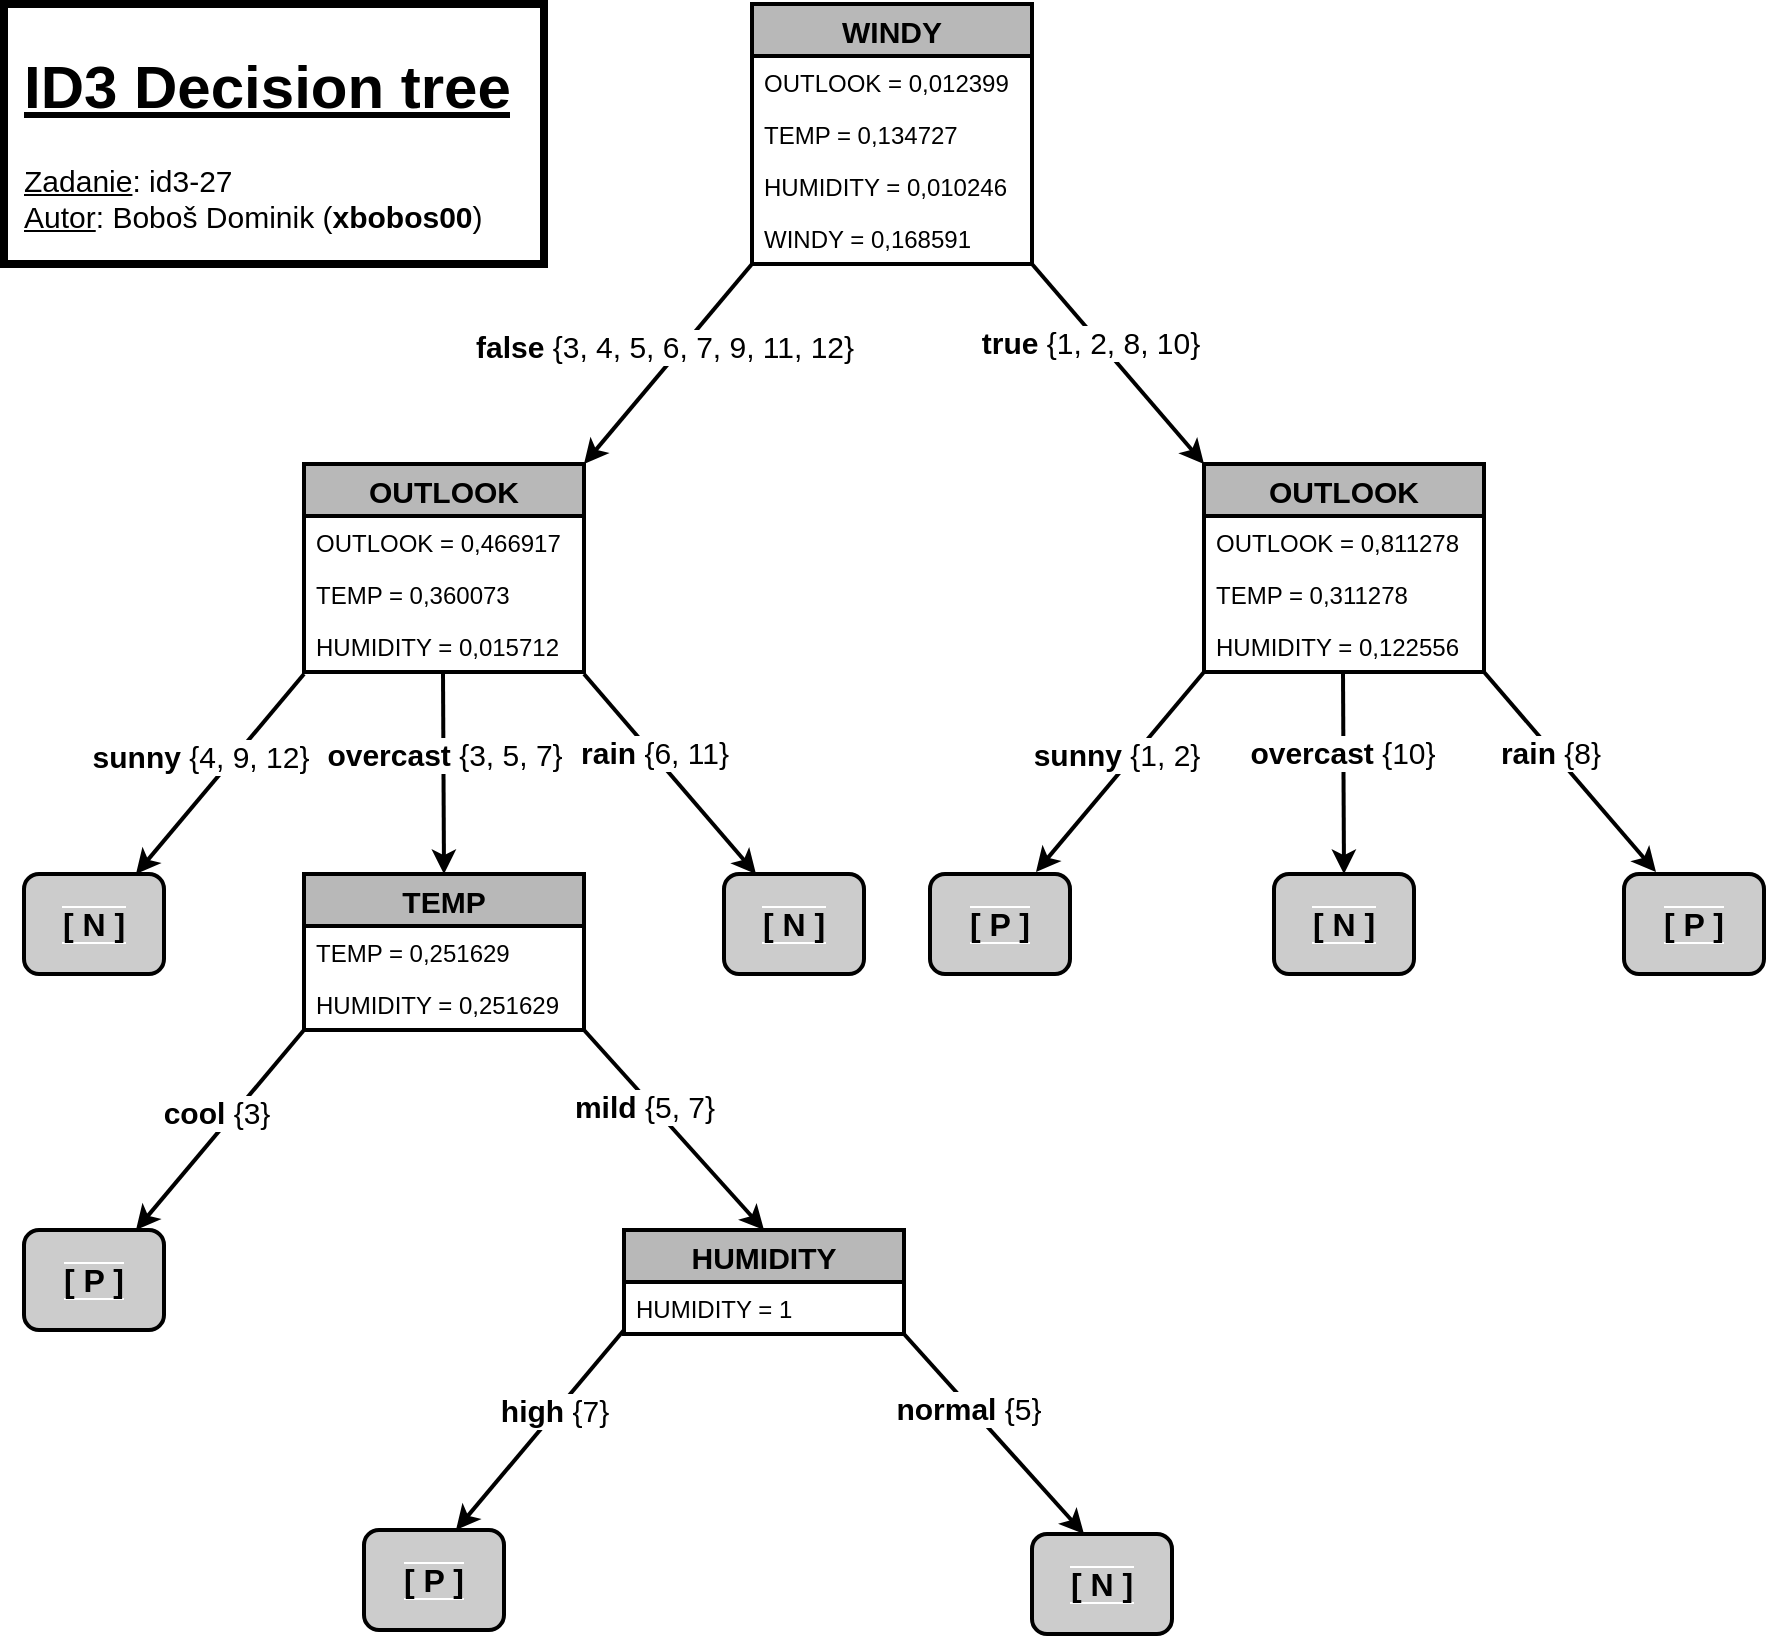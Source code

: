 <mxfile version="12.9.11" type="device"><diagram id="saJUI0bWkRs7BqvCl_Kq" name="Page-1"><mxGraphModel dx="1021" dy="473" grid="1" gridSize="10" guides="1" tooltips="1" connect="1" arrows="1" fold="1" page="1" pageScale="1" pageWidth="1169" pageHeight="827" math="0" shadow="0"><root><mxCell id="0"/><mxCell id="1" parent="0"/><mxCell id="RsrmFRipYjE5MCLEPCvS-1" value="WINDY" style="swimlane;fontStyle=1;childLayout=stackLayout;horizontal=1;startSize=26;fillColor=#B8B8B8;horizontalStack=0;resizeParent=1;resizeParentMax=0;resizeLast=0;collapsible=1;marginBottom=0;fontSize=15;labelBackgroundColor=none;labelBorderColor=none;strokeWidth=2;glass=0;swimlaneFillColor=none;" vertex="1" parent="1"><mxGeometry x="504" y="10" width="140" height="130" as="geometry"/></mxCell><mxCell id="RsrmFRipYjE5MCLEPCvS-2" value="OUTLOOK = 0,012399" style="text;strokeColor=none;fillColor=none;align=left;verticalAlign=top;spacingLeft=4;spacingRight=4;overflow=hidden;rotatable=0;points=[[0,0.5],[1,0.5]];portConstraint=eastwest;" vertex="1" parent="RsrmFRipYjE5MCLEPCvS-1"><mxGeometry y="26" width="140" height="26" as="geometry"/></mxCell><mxCell id="RsrmFRipYjE5MCLEPCvS-3" value="TEMP = 0,134727" style="text;strokeColor=none;fillColor=none;align=left;verticalAlign=top;spacingLeft=4;spacingRight=4;overflow=hidden;rotatable=0;points=[[0,0.5],[1,0.5]];portConstraint=eastwest;" vertex="1" parent="RsrmFRipYjE5MCLEPCvS-1"><mxGeometry y="52" width="140" height="26" as="geometry"/></mxCell><mxCell id="RsrmFRipYjE5MCLEPCvS-4" value="HUMIDITY = 0,010246" style="text;strokeColor=none;fillColor=none;align=left;verticalAlign=top;spacingLeft=4;spacingRight=4;overflow=hidden;rotatable=0;points=[[0,0.5],[1,0.5]];portConstraint=eastwest;" vertex="1" parent="RsrmFRipYjE5MCLEPCvS-1"><mxGeometry y="78" width="140" height="26" as="geometry"/></mxCell><mxCell id="RsrmFRipYjE5MCLEPCvS-5" value="WINDY = 0,168591" style="text;strokeColor=none;fillColor=none;align=left;verticalAlign=top;spacingLeft=4;spacingRight=4;overflow=hidden;rotatable=0;points=[[0,0.5],[1,0.5]];portConstraint=eastwest;" vertex="1" parent="RsrmFRipYjE5MCLEPCvS-1"><mxGeometry y="104" width="140" height="26" as="geometry"/></mxCell><mxCell id="RsrmFRipYjE5MCLEPCvS-9" value="" style="endArrow=classic;html=1;fontSize=15;endFill=1;strokeWidth=2;" edge="1" parent="1"><mxGeometry width="50" height="50" relative="1" as="geometry"><mxPoint x="644" y="140" as="sourcePoint"/><mxPoint x="730" y="240" as="targetPoint"/></mxGeometry></mxCell><mxCell id="RsrmFRipYjE5MCLEPCvS-11" value="" style="endArrow=classic;html=1;fontSize=15;entryX=1;entryY=0;entryDx=0;entryDy=0;strokeWidth=2;" edge="1" parent="1" target="RsrmFRipYjE5MCLEPCvS-17"><mxGeometry width="50" height="50" relative="1" as="geometry"><mxPoint x="504" y="140" as="sourcePoint"/><mxPoint x="414" y="240" as="targetPoint"/></mxGeometry></mxCell><mxCell id="RsrmFRipYjE5MCLEPCvS-22" value="&lt;b&gt;false &lt;/b&gt;{3, 4, 5, 6, 7, 9, 11, 12}" style="edgeLabel;html=1;align=center;verticalAlign=middle;resizable=0;points=[];fontSize=15;labelBorderColor=none;labelBackgroundColor=#FFFFFF;" vertex="1" connectable="0" parent="RsrmFRipYjE5MCLEPCvS-11"><mxGeometry x="-0.198" y="6" relative="1" as="geometry"><mxPoint x="-15.15" y="-3.68" as="offset"/></mxGeometry></mxCell><mxCell id="RsrmFRipYjE5MCLEPCvS-12" value="OUTLOOK" style="swimlane;fontStyle=1;childLayout=stackLayout;horizontal=1;startSize=26;fillColor=#B8B8B8;horizontalStack=0;resizeParent=1;resizeParentMax=0;resizeLast=0;collapsible=1;marginBottom=0;fontSize=15;labelBackgroundColor=none;labelBorderColor=none;strokeWidth=2;glass=0;swimlaneFillColor=none;" vertex="1" parent="1"><mxGeometry x="730" y="240" width="140" height="104" as="geometry"/></mxCell><mxCell id="RsrmFRipYjE5MCLEPCvS-13" value="OUTLOOK = 0,811278" style="text;strokeColor=none;fillColor=none;align=left;verticalAlign=top;spacingLeft=4;spacingRight=4;overflow=hidden;rotatable=0;points=[[0,0.5],[1,0.5]];portConstraint=eastwest;" vertex="1" parent="RsrmFRipYjE5MCLEPCvS-12"><mxGeometry y="26" width="140" height="26" as="geometry"/></mxCell><mxCell id="RsrmFRipYjE5MCLEPCvS-14" value="TEMP = 0,311278" style="text;strokeColor=none;fillColor=none;align=left;verticalAlign=top;spacingLeft=4;spacingRight=4;overflow=hidden;rotatable=0;points=[[0,0.5],[1,0.5]];portConstraint=eastwest;" vertex="1" parent="RsrmFRipYjE5MCLEPCvS-12"><mxGeometry y="52" width="140" height="26" as="geometry"/></mxCell><mxCell id="RsrmFRipYjE5MCLEPCvS-15" value="HUMIDITY = 0,122556" style="text;strokeColor=none;fillColor=none;align=left;verticalAlign=top;spacingLeft=4;spacingRight=4;overflow=hidden;rotatable=0;points=[[0,0.5],[1,0.5]];portConstraint=eastwest;" vertex="1" parent="RsrmFRipYjE5MCLEPCvS-12"><mxGeometry y="78" width="140" height="26" as="geometry"/></mxCell><mxCell id="RsrmFRipYjE5MCLEPCvS-17" value="OUTLOOK" style="swimlane;fontStyle=1;childLayout=stackLayout;horizontal=1;startSize=26;fillColor=#B8B8B8;horizontalStack=0;resizeParent=1;resizeParentMax=0;resizeLast=0;collapsible=1;marginBottom=0;fontSize=15;labelBackgroundColor=none;labelBorderColor=none;strokeWidth=2;glass=0;swimlaneFillColor=none;" vertex="1" parent="1"><mxGeometry x="280" y="240" width="140" height="104" as="geometry"/></mxCell><mxCell id="RsrmFRipYjE5MCLEPCvS-18" value="OUTLOOK = 0,466917" style="text;strokeColor=none;fillColor=none;align=left;verticalAlign=top;spacingLeft=4;spacingRight=4;overflow=hidden;rotatable=0;points=[[0,0.5],[1,0.5]];portConstraint=eastwest;" vertex="1" parent="RsrmFRipYjE5MCLEPCvS-17"><mxGeometry y="26" width="140" height="26" as="geometry"/></mxCell><mxCell id="RsrmFRipYjE5MCLEPCvS-19" value="TEMP = 0,360073" style="text;strokeColor=none;fillColor=none;align=left;verticalAlign=top;spacingLeft=4;spacingRight=4;overflow=hidden;rotatable=0;points=[[0,0.5],[1,0.5]];portConstraint=eastwest;" vertex="1" parent="RsrmFRipYjE5MCLEPCvS-17"><mxGeometry y="52" width="140" height="26" as="geometry"/></mxCell><mxCell id="RsrmFRipYjE5MCLEPCvS-20" value="HUMIDITY = 0,015712" style="text;strokeColor=none;fillColor=none;align=left;verticalAlign=top;spacingLeft=4;spacingRight=4;overflow=hidden;rotatable=0;points=[[0,0.5],[1,0.5]];portConstraint=eastwest;" vertex="1" parent="RsrmFRipYjE5MCLEPCvS-17"><mxGeometry y="78" width="140" height="26" as="geometry"/></mxCell><mxCell id="RsrmFRipYjE5MCLEPCvS-23" value="&lt;b&gt;true&amp;nbsp;&lt;/b&gt;{1, 2, 8, 10}" style="edgeLabel;html=1;align=center;verticalAlign=middle;resizable=0;points=[];fontSize=15;labelBorderColor=none;labelBackgroundColor=#FFFFFF;" vertex="1" connectable="0" parent="1"><mxGeometry x="687.998" y="181.996" as="geometry"><mxPoint x="-15.15" y="-3.68" as="offset"/></mxGeometry></mxCell><mxCell id="RsrmFRipYjE5MCLEPCvS-24" value="" style="endArrow=classic;html=1;fontSize=15;endFill=1;strokeWidth=2;" edge="1" parent="1"><mxGeometry width="50" height="50" relative="1" as="geometry"><mxPoint x="870" y="344" as="sourcePoint"/><mxPoint x="956" y="444" as="targetPoint"/></mxGeometry></mxCell><mxCell id="RsrmFRipYjE5MCLEPCvS-25" value="" style="endArrow=classic;html=1;fontSize=15;strokeWidth=2;" edge="1" parent="1"><mxGeometry width="50" height="50" relative="1" as="geometry"><mxPoint x="730" y="344" as="sourcePoint"/><mxPoint x="646" y="444" as="targetPoint"/></mxGeometry></mxCell><mxCell id="RsrmFRipYjE5MCLEPCvS-26" value="&lt;b&gt;sunny&amp;nbsp;&lt;/b&gt;{1, 2}" style="edgeLabel;html=1;align=center;verticalAlign=middle;resizable=0;points=[];fontSize=15;labelBorderColor=none;labelBackgroundColor=#FFFFFF;" vertex="1" connectable="0" parent="RsrmFRipYjE5MCLEPCvS-25"><mxGeometry x="-0.198" y="6" relative="1" as="geometry"><mxPoint x="-15.15" y="-3.68" as="offset"/></mxGeometry></mxCell><mxCell id="RsrmFRipYjE5MCLEPCvS-28" value="&lt;b&gt;rain&amp;nbsp;&lt;/b&gt;{8}" style="edgeLabel;html=1;align=center;verticalAlign=middle;resizable=0;points=[];fontSize=15;labelBorderColor=none;labelBackgroundColor=#FFFFFF;" vertex="1" connectable="0" parent="1"><mxGeometry x="917.998" y="386.996" as="geometry"><mxPoint x="-15.15" y="-3.68" as="offset"/></mxGeometry></mxCell><mxCell id="RsrmFRipYjE5MCLEPCvS-29" value="" style="endArrow=classic;html=1;fontSize=15;strokeWidth=2;entryX=0.5;entryY=0;entryDx=0;entryDy=0;" edge="1" parent="1" target="RsrmFRipYjE5MCLEPCvS-33"><mxGeometry width="50" height="50" relative="1" as="geometry"><mxPoint x="799.5" y="344" as="sourcePoint"/><mxPoint x="800" y="420" as="targetPoint"/></mxGeometry></mxCell><mxCell id="RsrmFRipYjE5MCLEPCvS-30" value="&lt;b&gt;overcast&amp;nbsp;&lt;/b&gt;{10}" style="edgeLabel;html=1;align=center;verticalAlign=middle;resizable=0;points=[];fontSize=15;labelBorderColor=none;labelBackgroundColor=#FFFFFF;" vertex="1" connectable="0" parent="RsrmFRipYjE5MCLEPCvS-29"><mxGeometry x="-0.198" y="6" relative="1" as="geometry"><mxPoint x="-6.5" y="-1" as="offset"/></mxGeometry></mxCell><mxCell id="RsrmFRipYjE5MCLEPCvS-31" value="&lt;span style=&quot;background-color: rgb(204 , 204 , 204)&quot;&gt;&lt;font style=&quot;font-size: 16px&quot;&gt;&lt;b&gt;[ P ]&lt;/b&gt;&lt;/font&gt;&lt;/span&gt;" style="rounded=1;whiteSpace=wrap;html=1;glass=0;labelBackgroundColor=#FFFFFF;strokeWidth=2;fillColor=#CCCCCC;fontSize=15;" vertex="1" parent="1"><mxGeometry x="593" y="445" width="70" height="50" as="geometry"/></mxCell><mxCell id="RsrmFRipYjE5MCLEPCvS-32" value="&lt;span style=&quot;background-color: rgb(204 , 204 , 204)&quot;&gt;&lt;font style=&quot;font-size: 16px&quot;&gt;&lt;b&gt;[ P ]&lt;/b&gt;&lt;/font&gt;&lt;/span&gt;" style="rounded=1;whiteSpace=wrap;html=1;glass=0;labelBackgroundColor=#FFFFFF;strokeWidth=2;fillColor=#CCCCCC;fontSize=15;" vertex="1" parent="1"><mxGeometry x="940" y="445" width="70" height="50" as="geometry"/></mxCell><mxCell id="RsrmFRipYjE5MCLEPCvS-33" value="&lt;span style=&quot;background-color: rgb(204 , 204 , 204)&quot;&gt;&lt;font style=&quot;font-size: 16px&quot;&gt;&lt;b&gt;[ N ]&lt;/b&gt;&lt;/font&gt;&lt;/span&gt;" style="rounded=1;whiteSpace=wrap;html=1;glass=0;labelBackgroundColor=#FFFFFF;strokeWidth=2;fillColor=#CCCCCC;fontSize=15;" vertex="1" parent="1"><mxGeometry x="765" y="445" width="70" height="50" as="geometry"/></mxCell><mxCell id="RsrmFRipYjE5MCLEPCvS-34" value="" style="endArrow=classic;html=1;fontSize=15;strokeWidth=2;" edge="1" parent="1"><mxGeometry width="50" height="50" relative="1" as="geometry"><mxPoint x="280" y="345" as="sourcePoint"/><mxPoint x="196" y="445" as="targetPoint"/></mxGeometry></mxCell><mxCell id="RsrmFRipYjE5MCLEPCvS-35" value="&lt;b&gt;sunny&amp;nbsp;&lt;/b&gt;{4, 9, 12}" style="edgeLabel;html=1;align=center;verticalAlign=middle;resizable=0;points=[];fontSize=15;labelBorderColor=none;labelBackgroundColor=#FFFFFF;" vertex="1" connectable="0" parent="RsrmFRipYjE5MCLEPCvS-34"><mxGeometry x="-0.198" y="6" relative="1" as="geometry"><mxPoint x="-23.15" y="-3.68" as="offset"/></mxGeometry></mxCell><mxCell id="RsrmFRipYjE5MCLEPCvS-36" value="&lt;span style=&quot;background-color: rgb(204 , 204 , 204)&quot;&gt;&lt;font style=&quot;font-size: 16px&quot;&gt;&lt;b&gt;[ N ]&lt;/b&gt;&lt;/font&gt;&lt;/span&gt;" style="rounded=1;whiteSpace=wrap;html=1;glass=0;labelBackgroundColor=#FFFFFF;strokeWidth=2;fillColor=#CCCCCC;fontSize=15;" vertex="1" parent="1"><mxGeometry x="140" y="445" width="70" height="50" as="geometry"/></mxCell><mxCell id="RsrmFRipYjE5MCLEPCvS-37" value="" style="endArrow=classic;html=1;fontSize=15;endFill=1;strokeWidth=2;" edge="1" parent="1"><mxGeometry width="50" height="50" relative="1" as="geometry"><mxPoint x="420" y="345" as="sourcePoint"/><mxPoint x="506" y="445" as="targetPoint"/></mxGeometry></mxCell><mxCell id="RsrmFRipYjE5MCLEPCvS-39" value="&lt;b&gt;rain&amp;nbsp;&lt;/b&gt;{6, 11}" style="edgeLabel;html=1;align=center;verticalAlign=middle;resizable=0;points=[];fontSize=15;labelBorderColor=none;labelBackgroundColor=#FFFFFF;" vertex="1" connectable="0" parent="1"><mxGeometry x="469.998" y="386.996" as="geometry"><mxPoint x="-15.15" y="-3.68" as="offset"/></mxGeometry></mxCell><mxCell id="RsrmFRipYjE5MCLEPCvS-40" value="" style="endArrow=classic;html=1;fontSize=15;strokeWidth=2;entryX=0.5;entryY=0;entryDx=0;entryDy=0;" edge="1" parent="1"><mxGeometry width="50" height="50" relative="1" as="geometry"><mxPoint x="349.5" y="344" as="sourcePoint"/><mxPoint x="350" y="445" as="targetPoint"/></mxGeometry></mxCell><mxCell id="RsrmFRipYjE5MCLEPCvS-41" value="&lt;b&gt;overcast&amp;nbsp;&lt;/b&gt;{3, 5, 7}" style="edgeLabel;html=1;align=center;verticalAlign=middle;resizable=0;points=[];fontSize=15;labelBorderColor=none;labelBackgroundColor=#FFFFFF;" vertex="1" connectable="0" parent="RsrmFRipYjE5MCLEPCvS-40"><mxGeometry x="-0.198" y="6" relative="1" as="geometry"><mxPoint x="-5.7" y="0.03" as="offset"/></mxGeometry></mxCell><mxCell id="RsrmFRipYjE5MCLEPCvS-42" value="TEMP" style="swimlane;fontStyle=1;childLayout=stackLayout;horizontal=1;startSize=26;fillColor=#B8B8B8;horizontalStack=0;resizeParent=1;resizeParentMax=0;resizeLast=0;collapsible=1;marginBottom=0;fontSize=15;labelBackgroundColor=none;labelBorderColor=none;strokeWidth=2;glass=0;swimlaneFillColor=none;" vertex="1" parent="1"><mxGeometry x="280" y="445" width="140" height="78" as="geometry"/></mxCell><mxCell id="RsrmFRipYjE5MCLEPCvS-44" value="TEMP = 0,251629" style="text;strokeColor=none;fillColor=none;align=left;verticalAlign=top;spacingLeft=4;spacingRight=4;overflow=hidden;rotatable=0;points=[[0,0.5],[1,0.5]];portConstraint=eastwest;" vertex="1" parent="RsrmFRipYjE5MCLEPCvS-42"><mxGeometry y="26" width="140" height="26" as="geometry"/></mxCell><mxCell id="RsrmFRipYjE5MCLEPCvS-45" value="HUMIDITY = 0,251629" style="text;strokeColor=none;fillColor=none;align=left;verticalAlign=top;spacingLeft=4;spacingRight=4;overflow=hidden;rotatable=0;points=[[0,0.5],[1,0.5]];portConstraint=eastwest;" vertex="1" parent="RsrmFRipYjE5MCLEPCvS-42"><mxGeometry y="52" width="140" height="26" as="geometry"/></mxCell><mxCell id="RsrmFRipYjE5MCLEPCvS-46" value="" style="endArrow=classic;html=1;fontSize=15;strokeWidth=2;" edge="1" parent="1"><mxGeometry width="50" height="50" relative="1" as="geometry"><mxPoint x="280" y="523" as="sourcePoint"/><mxPoint x="196" y="623" as="targetPoint"/></mxGeometry></mxCell><mxCell id="RsrmFRipYjE5MCLEPCvS-47" value="&lt;b&gt;cool&amp;nbsp;&lt;/b&gt;{3}" style="edgeLabel;html=1;align=center;verticalAlign=middle;resizable=0;points=[];fontSize=15;labelBorderColor=none;labelBackgroundColor=#FFFFFF;" vertex="1" connectable="0" parent="RsrmFRipYjE5MCLEPCvS-46"><mxGeometry x="-0.198" y="6" relative="1" as="geometry"><mxPoint x="-15.15" y="-3.68" as="offset"/></mxGeometry></mxCell><mxCell id="RsrmFRipYjE5MCLEPCvS-48" value="" style="endArrow=classic;html=1;fontSize=15;endFill=1;strokeWidth=2;entryX=0.5;entryY=0;entryDx=0;entryDy=0;" edge="1" parent="1" target="RsrmFRipYjE5MCLEPCvS-51"><mxGeometry width="50" height="50" relative="1" as="geometry"><mxPoint x="420" y="523" as="sourcePoint"/><mxPoint x="506" y="623" as="targetPoint"/></mxGeometry></mxCell><mxCell id="RsrmFRipYjE5MCLEPCvS-49" value="&lt;b&gt;mild&amp;nbsp;&lt;/b&gt;{5, 7}" style="edgeLabel;html=1;align=center;verticalAlign=middle;resizable=0;points=[];fontSize=15;labelBorderColor=none;labelBackgroundColor=#FFFFFF;" vertex="1" connectable="0" parent="1"><mxGeometry x="464.998" y="563.996" as="geometry"><mxPoint x="-15.15" y="-3.68" as="offset"/></mxGeometry></mxCell><mxCell id="RsrmFRipYjE5MCLEPCvS-50" value="&lt;span style=&quot;background-color: rgb(204 , 204 , 204)&quot;&gt;&lt;font style=&quot;font-size: 16px&quot;&gt;&lt;b&gt;[ P ]&lt;/b&gt;&lt;/font&gt;&lt;/span&gt;" style="rounded=1;whiteSpace=wrap;html=1;glass=0;labelBackgroundColor=#FFFFFF;strokeWidth=2;fillColor=#CCCCCC;fontSize=15;" vertex="1" parent="1"><mxGeometry x="140" y="623" width="70" height="50" as="geometry"/></mxCell><mxCell id="RsrmFRipYjE5MCLEPCvS-51" value="HUMIDITY" style="swimlane;fontStyle=1;childLayout=stackLayout;horizontal=1;startSize=26;fillColor=#B8B8B8;horizontalStack=0;resizeParent=1;resizeParentMax=0;resizeLast=0;collapsible=1;marginBottom=0;fontSize=15;labelBackgroundColor=none;labelBorderColor=none;strokeWidth=2;glass=0;swimlaneFillColor=none;" vertex="1" parent="1"><mxGeometry x="440" y="623" width="140" height="52" as="geometry"/></mxCell><mxCell id="RsrmFRipYjE5MCLEPCvS-53" value="HUMIDITY = 1" style="text;strokeColor=none;fillColor=none;align=left;verticalAlign=top;spacingLeft=4;spacingRight=4;overflow=hidden;rotatable=0;points=[[0,0.5],[1,0.5]];portConstraint=eastwest;" vertex="1" parent="RsrmFRipYjE5MCLEPCvS-51"><mxGeometry y="26" width="140" height="26" as="geometry"/></mxCell><mxCell id="RsrmFRipYjE5MCLEPCvS-54" value="" style="endArrow=classic;html=1;fontSize=15;strokeWidth=2;" edge="1" parent="1"><mxGeometry width="50" height="50" relative="1" as="geometry"><mxPoint x="440" y="673" as="sourcePoint"/><mxPoint x="356" y="773" as="targetPoint"/></mxGeometry></mxCell><mxCell id="RsrmFRipYjE5MCLEPCvS-56" value="" style="endArrow=classic;html=1;fontSize=15;endFill=1;strokeWidth=2;entryX=0.5;entryY=0;entryDx=0;entryDy=0;" edge="1" parent="1"><mxGeometry width="50" height="50" relative="1" as="geometry"><mxPoint x="580" y="675" as="sourcePoint"/><mxPoint x="670" y="775" as="targetPoint"/></mxGeometry></mxCell><mxCell id="RsrmFRipYjE5MCLEPCvS-57" value="&lt;b&gt;high&amp;nbsp;&lt;/b&gt;{7}" style="edgeLabel;html=1;align=center;verticalAlign=middle;resizable=0;points=[];fontSize=15;labelBorderColor=none;labelBackgroundColor=#FFFFFF;" vertex="1" connectable="0" parent="1"><mxGeometry x="419.998" y="715.996" as="geometry"><mxPoint x="-15.15" y="-3.68" as="offset"/></mxGeometry></mxCell><mxCell id="RsrmFRipYjE5MCLEPCvS-58" value="&lt;span style=&quot;background-color: rgb(204 , 204 , 204)&quot;&gt;&lt;font style=&quot;font-size: 16px&quot;&gt;&lt;b&gt;[ P ]&lt;/b&gt;&lt;/font&gt;&lt;/span&gt;" style="rounded=1;whiteSpace=wrap;html=1;glass=0;labelBackgroundColor=#FFFFFF;strokeWidth=2;fillColor=#CCCCCC;fontSize=15;" vertex="1" parent="1"><mxGeometry x="310" y="773" width="70" height="50" as="geometry"/></mxCell><mxCell id="RsrmFRipYjE5MCLEPCvS-59" value="&lt;b&gt;normal&amp;nbsp;&lt;/b&gt;{5}" style="edgeLabel;html=1;align=center;verticalAlign=middle;resizable=0;points=[];fontSize=15;labelBorderColor=none;labelBackgroundColor=#FFFFFF;" vertex="1" connectable="0" parent="1"><mxGeometry x="626.998" y="714.996" as="geometry"><mxPoint x="-15.15" y="-3.68" as="offset"/></mxGeometry></mxCell><mxCell id="RsrmFRipYjE5MCLEPCvS-60" value="&lt;span style=&quot;background-color: rgb(204 , 204 , 204)&quot;&gt;&lt;font style=&quot;font-size: 16px&quot;&gt;&lt;b&gt;[ N ]&lt;/b&gt;&lt;/font&gt;&lt;/span&gt;" style="rounded=1;whiteSpace=wrap;html=1;glass=0;labelBackgroundColor=#FFFFFF;strokeWidth=2;fillColor=#CCCCCC;fontSize=15;" vertex="1" parent="1"><mxGeometry x="644" y="775" width="70" height="50" as="geometry"/></mxCell><mxCell id="RsrmFRipYjE5MCLEPCvS-61" value="&lt;span style=&quot;background-color: rgb(204 , 204 , 204)&quot;&gt;&lt;font style=&quot;font-size: 16px&quot;&gt;&lt;b&gt;[ N ]&lt;/b&gt;&lt;/font&gt;&lt;/span&gt;" style="rounded=1;whiteSpace=wrap;html=1;glass=0;labelBackgroundColor=#FFFFFF;strokeWidth=2;fillColor=#CCCCCC;fontSize=15;" vertex="1" parent="1"><mxGeometry x="490" y="445" width="70" height="50" as="geometry"/></mxCell><mxCell id="RsrmFRipYjE5MCLEPCvS-64" value="" style="group;fillColor=#ffffff;" vertex="1" connectable="0" parent="1"><mxGeometry x="130" y="10" width="270" height="130" as="geometry"/></mxCell><mxCell id="RsrmFRipYjE5MCLEPCvS-63" value="" style="rounded=0;whiteSpace=wrap;html=1;glass=0;labelBackgroundColor=#ffffff;strokeColor=#000000;strokeWidth=4;fillColor=#ffffff;gradientColor=#ffffff;fontSize=15;" vertex="1" parent="RsrmFRipYjE5MCLEPCvS-64"><mxGeometry width="270" height="130" as="geometry"/></mxCell><mxCell id="RsrmFRipYjE5MCLEPCvS-62" value="&lt;p style=&quot;line-height: 40%&quot;&gt;&lt;/p&gt;&lt;h1&gt;&lt;u&gt;ID3 Decision tree&lt;/u&gt;&lt;/h1&gt;&lt;p&gt;&lt;u&gt;Zadanie&lt;/u&gt;: id3-27&lt;br&gt;&lt;u&gt;Autor&lt;/u&gt;: Boboš Dominik (&lt;b&gt;xbobos00&lt;/b&gt;)&lt;/p&gt;&lt;p&gt;&lt;/p&gt;" style="text;html=1;spacing=5;spacingTop=-20;whiteSpace=wrap;overflow=hidden;rounded=0;glass=0;labelBackgroundColor=#ffffff;fontSize=15;gradientDirection=north;strokeWidth=3;strokeColor=none;" vertex="1" parent="RsrmFRipYjE5MCLEPCvS-64"><mxGeometry x="5" y="14" width="260" height="102" as="geometry"/></mxCell></root></mxGraphModel></diagram></mxfile>